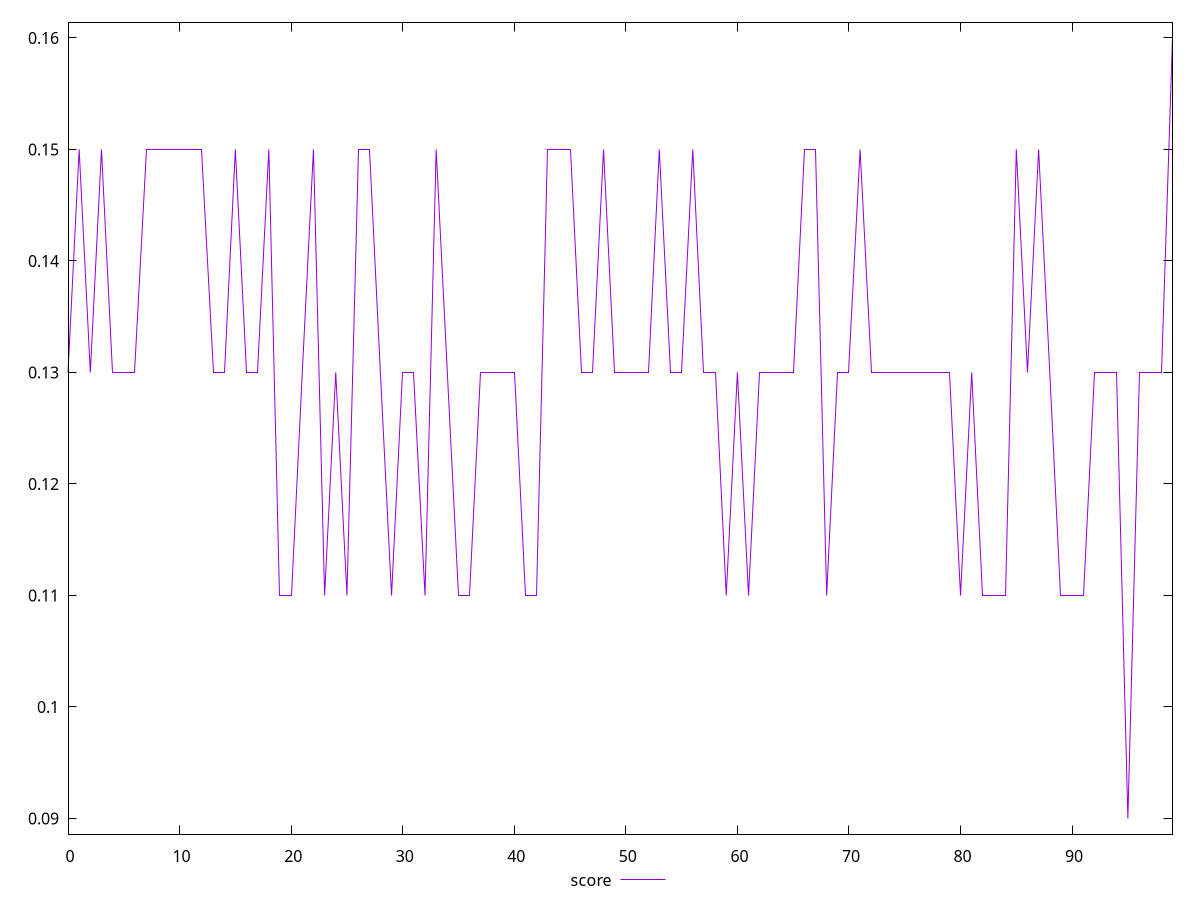 reset

$score <<EOF
0 0.13
1 0.15
2 0.13
3 0.15
4 0.13
5 0.13
6 0.13
7 0.15
8 0.15
9 0.15
10 0.15
11 0.15
12 0.15
13 0.13
14 0.13
15 0.15
16 0.13
17 0.13
18 0.15
19 0.11
20 0.11
21 0.13
22 0.15
23 0.11
24 0.13
25 0.11
26 0.15
27 0.15
28 0.13
29 0.11
30 0.13
31 0.13
32 0.11
33 0.15
34 0.13
35 0.11
36 0.11
37 0.13
38 0.13
39 0.13
40 0.13
41 0.11
42 0.11
43 0.15
44 0.15
45 0.15
46 0.13
47 0.13
48 0.15
49 0.13
50 0.13
51 0.13
52 0.13
53 0.15
54 0.13
55 0.13
56 0.15
57 0.13
58 0.13
59 0.11
60 0.13
61 0.11
62 0.13
63 0.13
64 0.13
65 0.13
66 0.15
67 0.15
68 0.11
69 0.13
70 0.13
71 0.15
72 0.13
73 0.13
74 0.13
75 0.13
76 0.13
77 0.13
78 0.13
79 0.13
80 0.11
81 0.13
82 0.11
83 0.11
84 0.11
85 0.15
86 0.13
87 0.15
88 0.13
89 0.11
90 0.11
91 0.11
92 0.13
93 0.13
94 0.13
95 0.09
96 0.13
97 0.13
98 0.13
99 0.16
EOF

set key outside below
set xrange [0:99]
set yrange [0.0886:0.16140000000000002]
set trange [0.0886:0.16140000000000002]
set terminal svg size 640, 500 enhanced background rgb 'white'
set output "reports/report_00032_2021-02-25T10-28-15.087Z/unused-javascript/samples/astro/score/values.svg"

plot $score title "score" with line

reset
